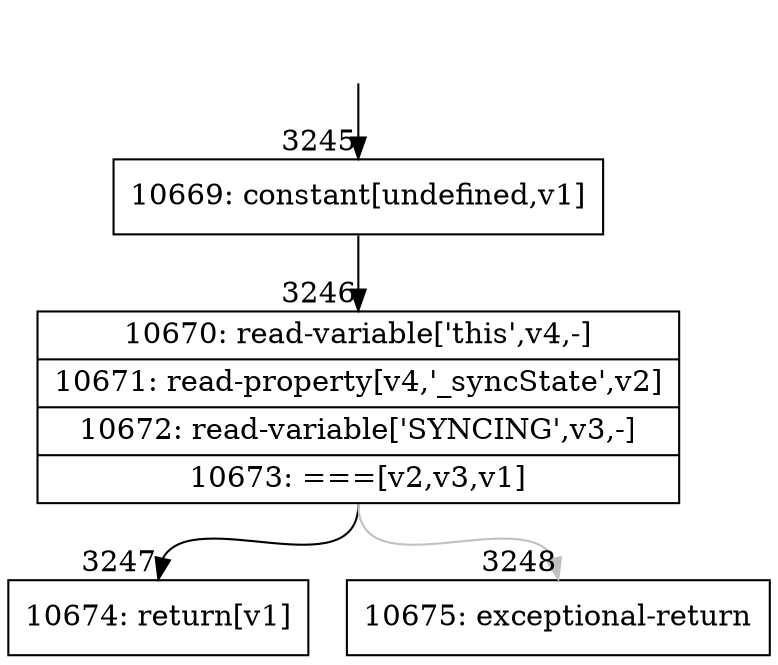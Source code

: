 digraph {
rankdir="TD"
BB_entry251[shape=none,label=""];
BB_entry251 -> BB3245 [tailport=s, headport=n, headlabel="    3245"]
BB3245 [shape=record label="{10669: constant[undefined,v1]}" ] 
BB3245 -> BB3246 [tailport=s, headport=n, headlabel="      3246"]
BB3246 [shape=record label="{10670: read-variable['this',v4,-]|10671: read-property[v4,'_syncState',v2]|10672: read-variable['SYNCING',v3,-]|10673: ===[v2,v3,v1]}" ] 
BB3246 -> BB3247 [tailport=s, headport=n, headlabel="      3247"]
BB3246 -> BB3248 [tailport=s, headport=n, color=gray, headlabel="      3248"]
BB3247 [shape=record label="{10674: return[v1]}" ] 
BB3248 [shape=record label="{10675: exceptional-return}" ] 
//#$~ 2828
}
